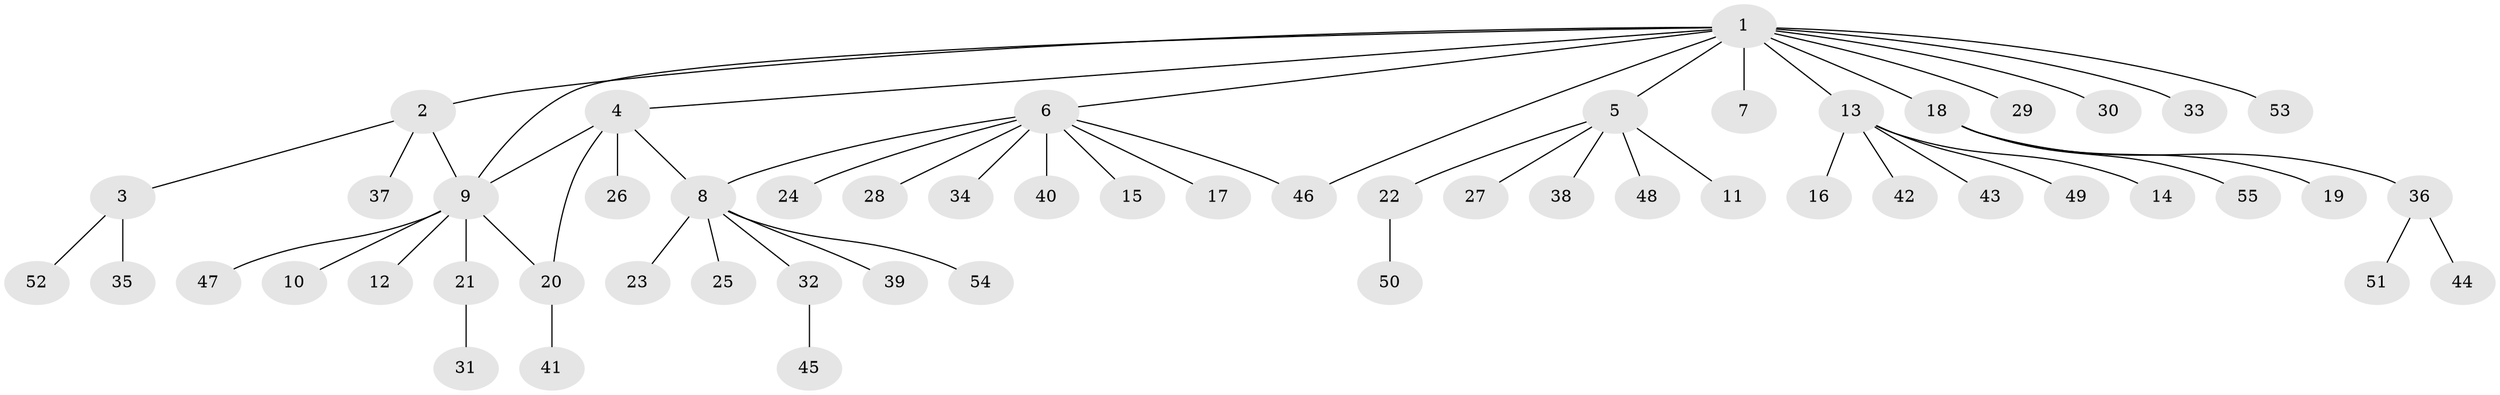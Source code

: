 // coarse degree distribution, {12: 0.024390243902439025, 3: 0.024390243902439025, 2: 0.07317073170731707, 4: 0.024390243902439025, 5: 0.07317073170731707, 8: 0.024390243902439025, 1: 0.7073170731707317, 6: 0.024390243902439025, 7: 0.024390243902439025}
// Generated by graph-tools (version 1.1) at 2025/23/03/03/25 07:23:50]
// undirected, 55 vertices, 59 edges
graph export_dot {
graph [start="1"]
  node [color=gray90,style=filled];
  1;
  2;
  3;
  4;
  5;
  6;
  7;
  8;
  9;
  10;
  11;
  12;
  13;
  14;
  15;
  16;
  17;
  18;
  19;
  20;
  21;
  22;
  23;
  24;
  25;
  26;
  27;
  28;
  29;
  30;
  31;
  32;
  33;
  34;
  35;
  36;
  37;
  38;
  39;
  40;
  41;
  42;
  43;
  44;
  45;
  46;
  47;
  48;
  49;
  50;
  51;
  52;
  53;
  54;
  55;
  1 -- 2;
  1 -- 4;
  1 -- 5;
  1 -- 6;
  1 -- 7;
  1 -- 9;
  1 -- 13;
  1 -- 18;
  1 -- 29;
  1 -- 30;
  1 -- 33;
  1 -- 46;
  1 -- 53;
  2 -- 3;
  2 -- 9;
  2 -- 37;
  3 -- 35;
  3 -- 52;
  4 -- 8;
  4 -- 9;
  4 -- 20;
  4 -- 26;
  5 -- 11;
  5 -- 22;
  5 -- 27;
  5 -- 38;
  5 -- 48;
  6 -- 8;
  6 -- 15;
  6 -- 17;
  6 -- 24;
  6 -- 28;
  6 -- 34;
  6 -- 40;
  6 -- 46;
  8 -- 23;
  8 -- 25;
  8 -- 32;
  8 -- 39;
  8 -- 54;
  9 -- 10;
  9 -- 12;
  9 -- 20;
  9 -- 21;
  9 -- 47;
  13 -- 14;
  13 -- 16;
  13 -- 42;
  13 -- 43;
  13 -- 49;
  18 -- 19;
  18 -- 36;
  18 -- 55;
  20 -- 41;
  21 -- 31;
  22 -- 50;
  32 -- 45;
  36 -- 44;
  36 -- 51;
}
